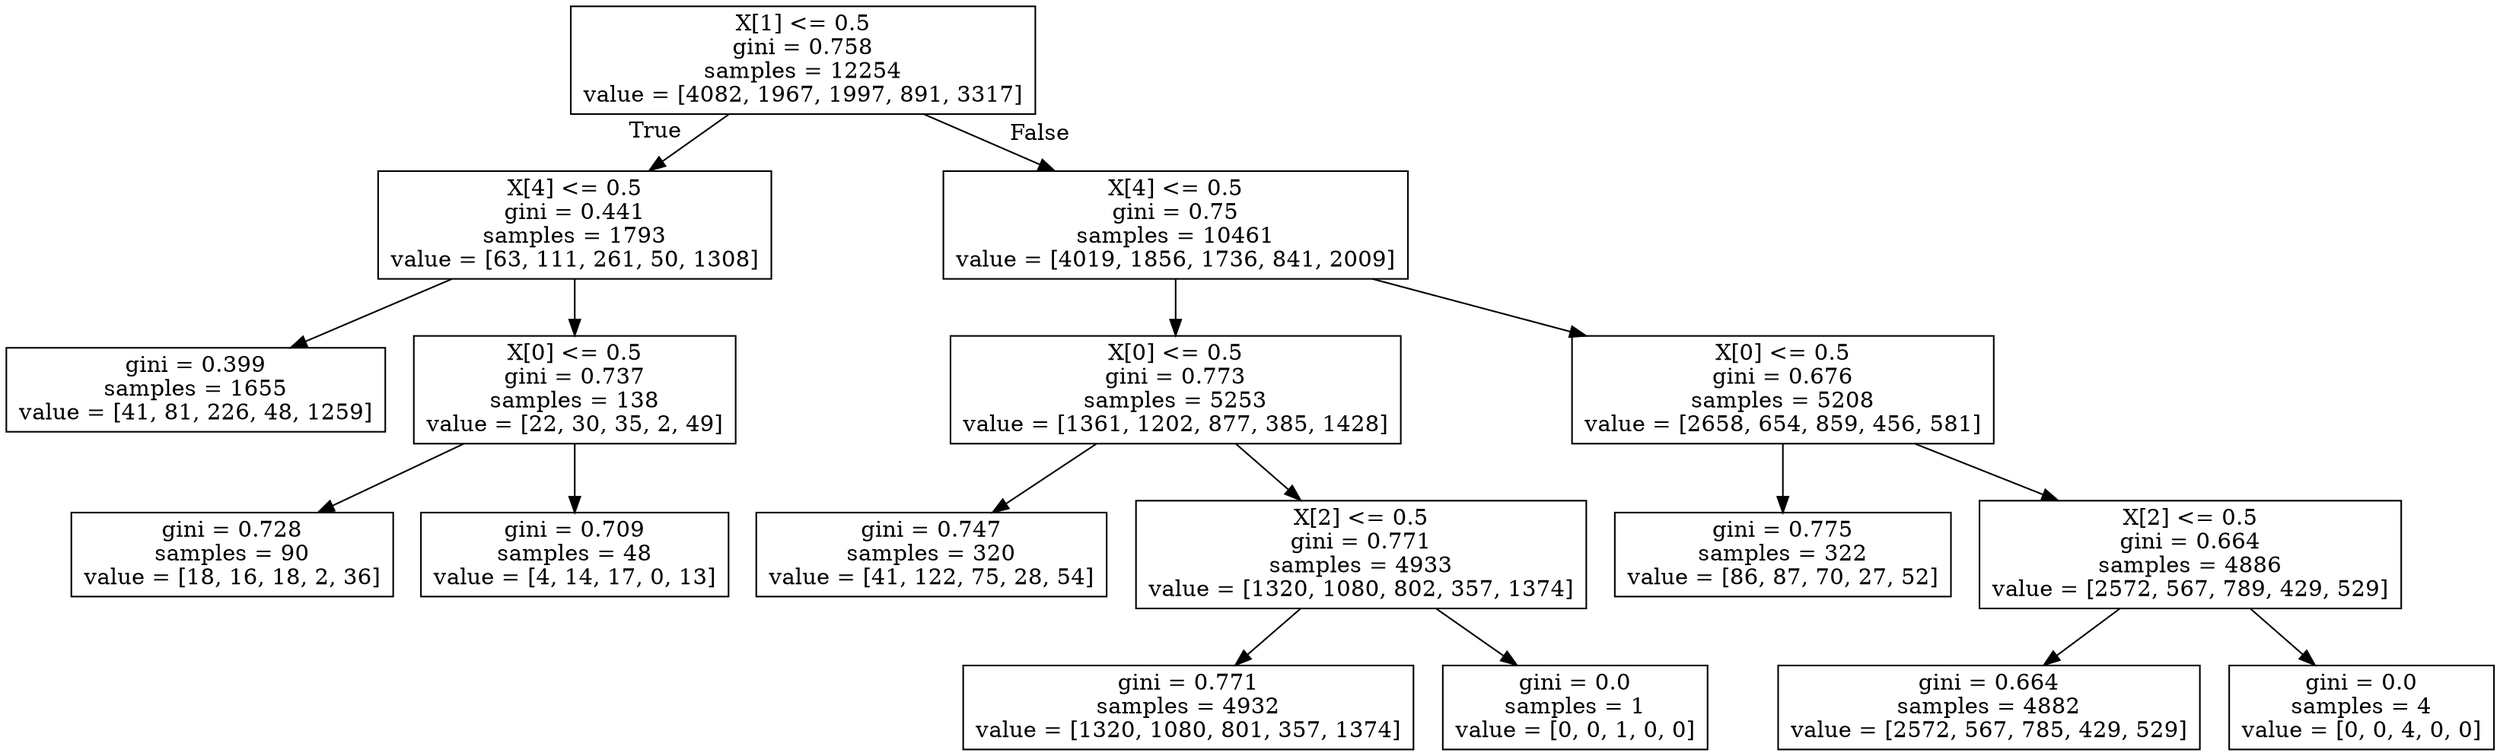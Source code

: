 digraph Tree {
node [shape=box] ;
0 [label="X[1] <= 0.5\ngini = 0.758\nsamples = 12254\nvalue = [4082, 1967, 1997, 891, 3317]"] ;
1 [label="X[4] <= 0.5\ngini = 0.441\nsamples = 1793\nvalue = [63, 111, 261, 50, 1308]"] ;
0 -> 1 [labeldistance=2.5, labelangle=45, headlabel="True"] ;
2 [label="gini = 0.399\nsamples = 1655\nvalue = [41, 81, 226, 48, 1259]"] ;
1 -> 2 ;
3 [label="X[0] <= 0.5\ngini = 0.737\nsamples = 138\nvalue = [22, 30, 35, 2, 49]"] ;
1 -> 3 ;
4 [label="gini = 0.728\nsamples = 90\nvalue = [18, 16, 18, 2, 36]"] ;
3 -> 4 ;
5 [label="gini = 0.709\nsamples = 48\nvalue = [4, 14, 17, 0, 13]"] ;
3 -> 5 ;
6 [label="X[4] <= 0.5\ngini = 0.75\nsamples = 10461\nvalue = [4019, 1856, 1736, 841, 2009]"] ;
0 -> 6 [labeldistance=2.5, labelangle=-45, headlabel="False"] ;
7 [label="X[0] <= 0.5\ngini = 0.773\nsamples = 5253\nvalue = [1361, 1202, 877, 385, 1428]"] ;
6 -> 7 ;
8 [label="gini = 0.747\nsamples = 320\nvalue = [41, 122, 75, 28, 54]"] ;
7 -> 8 ;
9 [label="X[2] <= 0.5\ngini = 0.771\nsamples = 4933\nvalue = [1320, 1080, 802, 357, 1374]"] ;
7 -> 9 ;
10 [label="gini = 0.771\nsamples = 4932\nvalue = [1320, 1080, 801, 357, 1374]"] ;
9 -> 10 ;
11 [label="gini = 0.0\nsamples = 1\nvalue = [0, 0, 1, 0, 0]"] ;
9 -> 11 ;
12 [label="X[0] <= 0.5\ngini = 0.676\nsamples = 5208\nvalue = [2658, 654, 859, 456, 581]"] ;
6 -> 12 ;
13 [label="gini = 0.775\nsamples = 322\nvalue = [86, 87, 70, 27, 52]"] ;
12 -> 13 ;
14 [label="X[2] <= 0.5\ngini = 0.664\nsamples = 4886\nvalue = [2572, 567, 789, 429, 529]"] ;
12 -> 14 ;
15 [label="gini = 0.664\nsamples = 4882\nvalue = [2572, 567, 785, 429, 529]"] ;
14 -> 15 ;
16 [label="gini = 0.0\nsamples = 4\nvalue = [0, 0, 4, 0, 0]"] ;
14 -> 16 ;
}